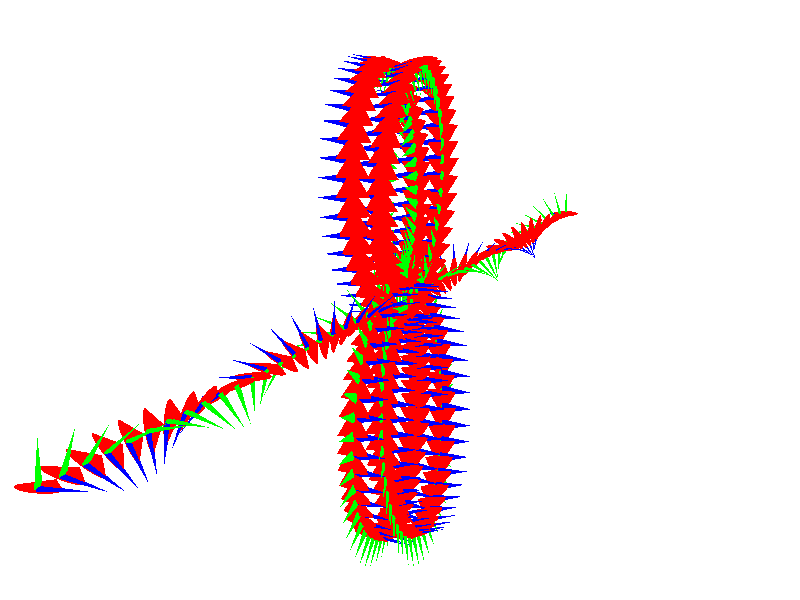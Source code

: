 #include "colors.inc"   // needed for colour defs
#include "stones.inc"  // used for stone shaft
#include "rad_def.inc" // radiosity file for high quality level 
#include "shapes.inc"
#include "metals.inc"
#include "glass.inc"  // for the glass torus
#include "woods.inc"
// to draw rotations of rotations of rotations. 6D reps possible
// three vector directions (rep by fletched arrows) and three bivector 
// directions represented by rotations of those arrows
// colour scheme: rgb = xyz, yellow = rg, c = gb = yz, m = rb= zx
global_settings {max_trace_level 5}



  camera {
    location <-20, 4, -20>
    look_at 0
    angle 20
  }
  background { color White } // to make the torus easy to see
  light_source { <10, 50, -50> White }
  
#declare Extendx = 0;  // Extend arrow to aid visualisation
#declare Extendz = 0;  // 
#declare Extendy = 0.2;  // 
#declare ExtendE = 0.2;  // 
#declare Step = 4;    //number of degrees between arrows
                                  
 #declare ArrowE = union {
    

     cone {
    <0.0+Extendx, 0,   0>, 0.3  // Centre /radius one end
    < 0.5+Extendx, 0,  0> 0  // Centre, radius other end
    scale 1.0   
    texture {
      T_Stone15     // Pre-defined from stones.inc
      pigment { Red }
      scale 1       // Scale by the same amount in all
                    // directions
    }    //end texture
    scale <1,0.2,1.0> // Flatten in y direction to help track rotations
   }       //end cone 
    
   cone {
    <0.0+Extendx, 0,   0>, 0.1  // Centre /radius one end
    < 0.0, 0.6,  0> 0  // Centre, radius other end
    scale 1.0   
    texture {
      T_Stone15     // Pre-defined from stones.inc
      pigment { Green } //xy plane marker fletching
      scale 1       // Scale by the same amount in all
                    // directions
    }    //end texture
    scale <1,1,0.3> // Flatten in xy direction to help track rotations
   }       //end cone 
    cone {
    <0.0+Extendx, 0,   -0.01>, 0.1  // Centre /radius one end
    < 0.0, 0.0,  -0.6> 0  // Centre, radius other end povray lefthanded coords hence -ve
    scale 1.0   
    texture {
      T_Stone15     // Pre-defined from stones.inc
      pigment { Blue } //xz plane marker
      scale 1       // Scale by the same amount in all
                    // directions
    }    //end texture
    scale <1,0.3,1> // Flatten in y direction to help track rotations
   }       //end cone 
   scale 1
   
  }    // end union  // end defn of arrowx


   
 
   #declare Minor = 0.2; // minor axis of torus positron
   #declare Major = 1.5;  
   #declare Index = 1;   // main loop counter
   #declare Amplitude = 90*Minor/Major;  // 90 ensures right angle if major=minor
 
  #declare Torusp = union{    // construct torus object
#while(Index <= 360/Step)
   #declare Rot1 = (Index)*-Step; // this is main phase counter in degrees
   #declare Rot2 = Rot1*2;      // main rotation counter 2*Rot1 for fermion
   #declare Rot3 = Rot1*0;   // tumble rotation
   #declare Rotx = Rot1*-1;    // rotation of x axis in yz plane
   #declare Roty = Rot1*0;   // rotation of y axis in zx plane
   #declare Rotz = Rot1*0;  // rotation of z axis in xy plane
   #declare Rock = sin(Rot1*pi/180); // sin argument in radians
   #declare Deviate = Amplitude*Rock; //deviation from parallality
   #declare AxesJ = union {    //insert bivector rotations
     object { ArrowE rotate <Rotx,0,0>}
   scale 0.7                         
   }// end union 
   object { AxesJ 
    rotate <-0*Rot1,0,0>   //untwist = Rot1 for twisted strip on eye
    rotate <Deviate,0,0>   // deviation from untwist for paths off eye
    translate Minor*y      // minor axis translation
    rotate <Rot1,0,0>      // phase rotation (mirror of untwist)- frequency
    translate Major*y      // major (momentum) axis
    rotate <0,0,Rot2>      // momentum rotation - clock
    rotate <0,Rot3,0>}     // tumble rotation to cons momentum (usually frozen)

      #declare Index = Index + 1;
#end
} // end torusp
 
   #declare Minor = 0.2; // minor axis of torus electron
   #declare Major = 1.5;  
   #declare Index = 1;   // main loop counter
   #declare Amplitude = 90*Minor/Major;  // 90 ensures right angle if major=minor
 
  #declare Toruse = union{    // construct torus object
#while(Index <= 360/Step)
   #declare Rot1 = (Index)*Step; // this is main phase counter in degrees
   #declare Rot2 = Rot1*2;      // main rotation counter 2*Rot1 for fermion
   #declare Rot3 = Rot1*0;   // tumble rotation
   #declare Rotx = Rot1*-1;    // rotation of x axis in yz plane
   #declare Roty = Rot1*0;   // rotation of y axis in zx plane
   #declare Rotz = Rot1*0;  // rotation of z axis in xy plane
   #declare Rock = sin(Rot1*pi/180); // sin argument in radians
   #declare Deviate = Amplitude*Rock; //deviation from parallality
   #declare AxesJ = union {    //insert bivector rotations
     object { ArrowE rotate <Rotx,0,0>}
   scale 0.7                         
   }// end union 
   object { AxesJ 
    rotate <-0*Rot1,0,0>   //untwist = Rot1 for twisted strip on eye
    rotate <Deviate,0,0>   // deviation from untwist for paths off eye
    translate Minor*y      // minor axis translation
    rotate <Rot1,0,0>      // phase rotation (mirror of untwist)- frequency
    translate -Major*y      // major (momentum) axis
    rotate <0,0,Rot2>      // momentum rotation - clock
    rotate <0,Rot3,0>}     // tumble rotation to cons momentum (usually frozen)

      #declare Index = Index + 1;
#end
  
} // end toruse  


  #declare Minor = 0.2; // incident photon
   #declare Major = 1.5;  
   #declare Index = 1;   // main loop counter
   #declare Amplitude = 90*Minor/Major;  // 90 ensures right angle if major=minor
 
 #declare Photp = union{    // construct torus object
#while(Index <= 95/Step)
   #declare Rot1 = 4*(Index-1)*-Step; // this is main phase counter in degrees
   #declare Rot2 = Rot1*2;      // main rotation counter 2*Rot1 for fermion
   #declare Rot3 = Rot1*0;   // tumble rotation
   #declare Rotx = Rot1*-1;    // rotation of x axis in yz plane
   #declare Roty = Rot1*0;   // rotation of y axis in zx plane
   #declare Rotz = Rot1*0;  // rotation of z axis in xy plane
   #declare Rock = sin(Rot1*pi/180); // sin argument in radians
   #declare Deviate = Amplitude*Rock; //deviation from parallality
   #declare AxesJ = union {    //insert bivector rotations
     object { ArrowE rotate <Rotx,0,0>}
   scale 0.7                         
   }// end union 
   object { AxesJ 
    translate Minor*x*Index*2.4      //motion translation
    rotate <Rot1*2,0,0>  }    // phase rotation (mirror of untwist)- frequency
    

      #declare Index = Index + 1;
#end
} // end Photp

// object {Torusf  // print complete object
 //  translate Major*x*(-0.0)
//   scale 1
//}
 object {Torusp  // print complete object
   rotate <0,-30,0>
   translate Major*y*(-1.0)
   scale 1
}
object {Toruse  // print complete object 
   rotate <0,-30,0>
   translate Major*y*(1.0)
   rotate <0,-180,0>
   scale 1
}  
object {Photp  // print complete object 
   rotate <0,-0,0>
   translate Major*x*(-7.7)
   rotate <0,-30,0>
   scale 1
} 
object {Photp  // print complete object 
      rotate <0,-180,0>     
      translate Major*x*(7.7)
     rotate <0,-30,0>
   scale 1
}
 //  sphere {
 //   <0, Minor+Major, 0>,0.7
  //  texture {
 //     pigment { rgbf <1,1,1,0.7> }   // mark start
 //   }
 // }
 
 //  torus {      // transparent alternative torus
  //  Major, Minor              // major and minor radius
 //   rotate -90*x      // so we can see it from the top
 //  texture {pigment { rgbf <.96,.96,1,0.95> }   // mark start
//}
//  }

 